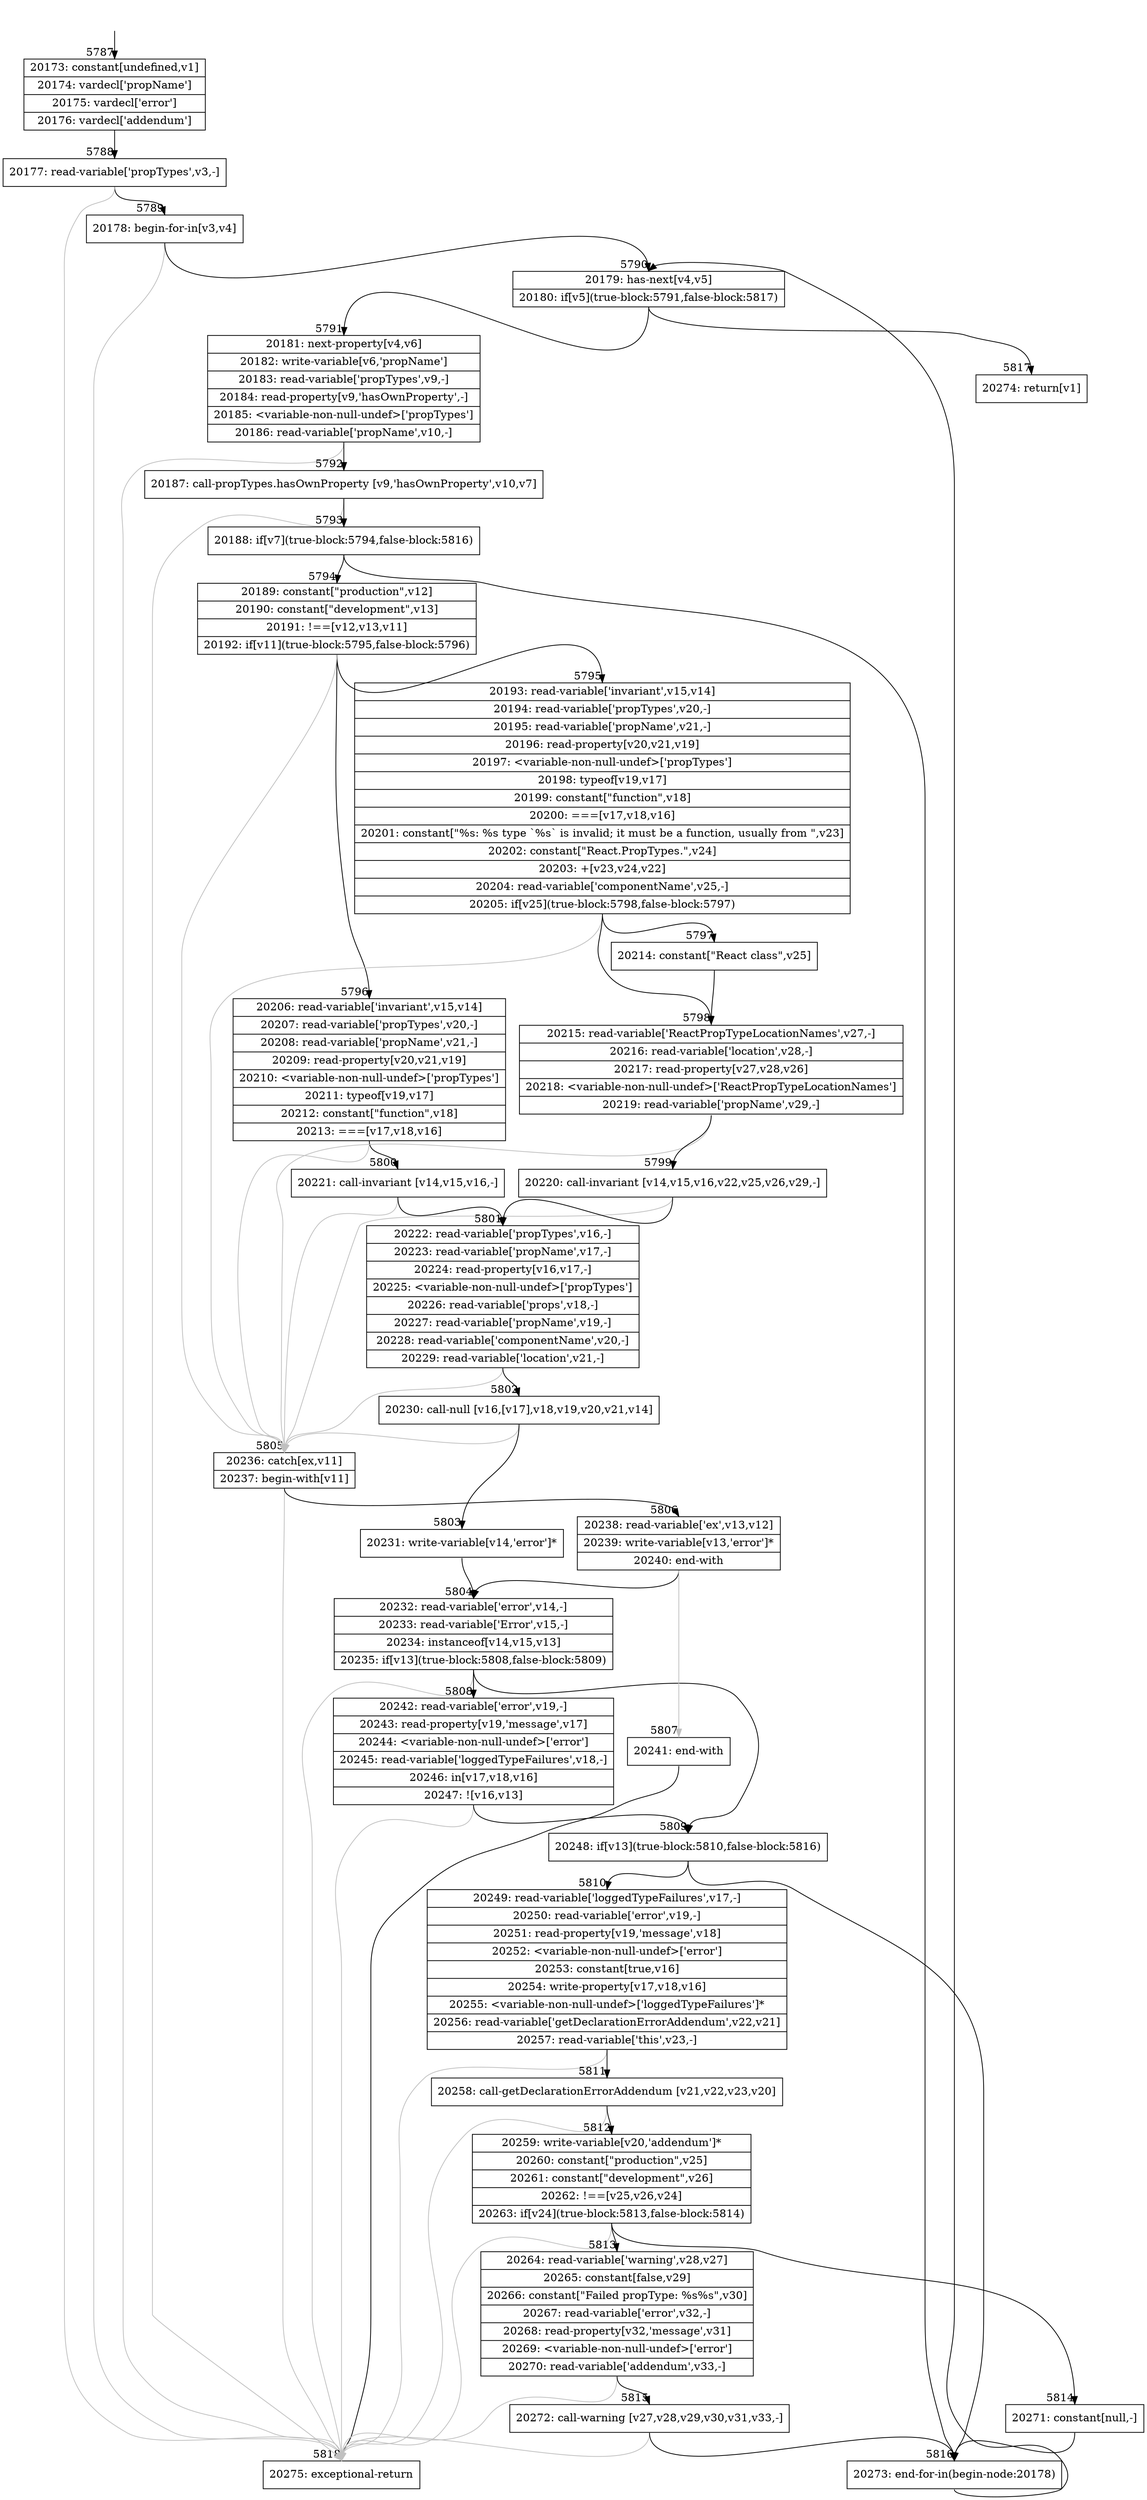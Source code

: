 digraph {
rankdir="TD"
BB_entry389[shape=none,label=""];
BB_entry389 -> BB5787 [tailport=s, headport=n, headlabel="    5787"]
BB5787 [shape=record label="{20173: constant[undefined,v1]|20174: vardecl['propName']|20175: vardecl['error']|20176: vardecl['addendum']}" ] 
BB5787 -> BB5788 [tailport=s, headport=n, headlabel="      5788"]
BB5788 [shape=record label="{20177: read-variable['propTypes',v3,-]}" ] 
BB5788 -> BB5789 [tailport=s, headport=n, headlabel="      5789"]
BB5788 -> BB5818 [tailport=s, headport=n, color=gray, headlabel="      5818"]
BB5789 [shape=record label="{20178: begin-for-in[v3,v4]}" ] 
BB5789 -> BB5790 [tailport=s, headport=n, headlabel="      5790"]
BB5789 -> BB5818 [tailport=s, headport=n, color=gray]
BB5790 [shape=record label="{20179: has-next[v4,v5]|20180: if[v5](true-block:5791,false-block:5817)}" ] 
BB5790 -> BB5791 [tailport=s, headport=n, headlabel="      5791"]
BB5790 -> BB5817 [tailport=s, headport=n, headlabel="      5817"]
BB5791 [shape=record label="{20181: next-property[v4,v6]|20182: write-variable[v6,'propName']|20183: read-variable['propTypes',v9,-]|20184: read-property[v9,'hasOwnProperty',-]|20185: \<variable-non-null-undef\>['propTypes']|20186: read-variable['propName',v10,-]}" ] 
BB5791 -> BB5792 [tailport=s, headport=n, headlabel="      5792"]
BB5791 -> BB5818 [tailport=s, headport=n, color=gray]
BB5792 [shape=record label="{20187: call-propTypes.hasOwnProperty [v9,'hasOwnProperty',v10,v7]}" ] 
BB5792 -> BB5793 [tailport=s, headport=n, headlabel="      5793"]
BB5792 -> BB5818 [tailport=s, headport=n, color=gray]
BB5793 [shape=record label="{20188: if[v7](true-block:5794,false-block:5816)}" ] 
BB5793 -> BB5794 [tailport=s, headport=n, headlabel="      5794"]
BB5793 -> BB5816 [tailport=s, headport=n, headlabel="      5816"]
BB5794 [shape=record label="{20189: constant[\"production\",v12]|20190: constant[\"development\",v13]|20191: !==[v12,v13,v11]|20192: if[v11](true-block:5795,false-block:5796)}" ] 
BB5794 -> BB5795 [tailport=s, headport=n, headlabel="      5795"]
BB5794 -> BB5796 [tailport=s, headport=n, headlabel="      5796"]
BB5794 -> BB5805 [tailport=s, headport=n, color=gray, headlabel="      5805"]
BB5795 [shape=record label="{20193: read-variable['invariant',v15,v14]|20194: read-variable['propTypes',v20,-]|20195: read-variable['propName',v21,-]|20196: read-property[v20,v21,v19]|20197: \<variable-non-null-undef\>['propTypes']|20198: typeof[v19,v17]|20199: constant[\"function\",v18]|20200: ===[v17,v18,v16]|20201: constant[\"%s: %s type `%s` is invalid; it must be a function, usually from \",v23]|20202: constant[\"React.PropTypes.\",v24]|20203: +[v23,v24,v22]|20204: read-variable['componentName',v25,-]|20205: if[v25](true-block:5798,false-block:5797)}" ] 
BB5795 -> BB5798 [tailport=s, headport=n, headlabel="      5798"]
BB5795 -> BB5797 [tailport=s, headport=n, headlabel="      5797"]
BB5795 -> BB5805 [tailport=s, headport=n, color=gray]
BB5796 [shape=record label="{20206: read-variable['invariant',v15,v14]|20207: read-variable['propTypes',v20,-]|20208: read-variable['propName',v21,-]|20209: read-property[v20,v21,v19]|20210: \<variable-non-null-undef\>['propTypes']|20211: typeof[v19,v17]|20212: constant[\"function\",v18]|20213: ===[v17,v18,v16]}" ] 
BB5796 -> BB5800 [tailport=s, headport=n, headlabel="      5800"]
BB5796 -> BB5805 [tailport=s, headport=n, color=gray]
BB5797 [shape=record label="{20214: constant[\"React class\",v25]}" ] 
BB5797 -> BB5798 [tailport=s, headport=n]
BB5798 [shape=record label="{20215: read-variable['ReactPropTypeLocationNames',v27,-]|20216: read-variable['location',v28,-]|20217: read-property[v27,v28,v26]|20218: \<variable-non-null-undef\>['ReactPropTypeLocationNames']|20219: read-variable['propName',v29,-]}" ] 
BB5798 -> BB5799 [tailport=s, headport=n, headlabel="      5799"]
BB5798 -> BB5805 [tailport=s, headport=n, color=gray]
BB5799 [shape=record label="{20220: call-invariant [v14,v15,v16,v22,v25,v26,v29,-]}" ] 
BB5799 -> BB5801 [tailport=s, headport=n, headlabel="      5801"]
BB5799 -> BB5805 [tailport=s, headport=n, color=gray]
BB5800 [shape=record label="{20221: call-invariant [v14,v15,v16,-]}" ] 
BB5800 -> BB5801 [tailport=s, headport=n]
BB5800 -> BB5805 [tailport=s, headport=n, color=gray]
BB5801 [shape=record label="{20222: read-variable['propTypes',v16,-]|20223: read-variable['propName',v17,-]|20224: read-property[v16,v17,-]|20225: \<variable-non-null-undef\>['propTypes']|20226: read-variable['props',v18,-]|20227: read-variable['propName',v19,-]|20228: read-variable['componentName',v20,-]|20229: read-variable['location',v21,-]}" ] 
BB5801 -> BB5802 [tailport=s, headport=n, headlabel="      5802"]
BB5801 -> BB5805 [tailport=s, headport=n, color=gray]
BB5802 [shape=record label="{20230: call-null [v16,[v17],v18,v19,v20,v21,v14]}" ] 
BB5802 -> BB5803 [tailport=s, headport=n, headlabel="      5803"]
BB5802 -> BB5805 [tailport=s, headport=n, color=gray]
BB5803 [shape=record label="{20231: write-variable[v14,'error']*}" ] 
BB5803 -> BB5804 [tailport=s, headport=n, headlabel="      5804"]
BB5804 [shape=record label="{20232: read-variable['error',v14,-]|20233: read-variable['Error',v15,-]|20234: instanceof[v14,v15,v13]|20235: if[v13](true-block:5808,false-block:5809)}" ] 
BB5804 -> BB5809 [tailport=s, headport=n, headlabel="      5809"]
BB5804 -> BB5808 [tailport=s, headport=n, headlabel="      5808"]
BB5804 -> BB5818 [tailport=s, headport=n, color=gray]
BB5805 [shape=record label="{20236: catch[ex,v11]|20237: begin-with[v11]}" ] 
BB5805 -> BB5806 [tailport=s, headport=n, headlabel="      5806"]
BB5805 -> BB5818 [tailport=s, headport=n, color=gray]
BB5806 [shape=record label="{20238: read-variable['ex',v13,v12]|20239: write-variable[v13,'error']*|20240: end-with}" ] 
BB5806 -> BB5804 [tailport=s, headport=n]
BB5806 -> BB5807 [tailport=s, headport=n, color=gray, headlabel="      5807"]
BB5807 [shape=record label="{20241: end-with}" ] 
BB5807 -> BB5818 [tailport=s, headport=n]
BB5808 [shape=record label="{20242: read-variable['error',v19,-]|20243: read-property[v19,'message',v17]|20244: \<variable-non-null-undef\>['error']|20245: read-variable['loggedTypeFailures',v18,-]|20246: in[v17,v18,v16]|20247: ![v16,v13]}" ] 
BB5808 -> BB5809 [tailport=s, headport=n]
BB5808 -> BB5818 [tailport=s, headport=n, color=gray]
BB5809 [shape=record label="{20248: if[v13](true-block:5810,false-block:5816)}" ] 
BB5809 -> BB5810 [tailport=s, headport=n, headlabel="      5810"]
BB5809 -> BB5816 [tailport=s, headport=n]
BB5810 [shape=record label="{20249: read-variable['loggedTypeFailures',v17,-]|20250: read-variable['error',v19,-]|20251: read-property[v19,'message',v18]|20252: \<variable-non-null-undef\>['error']|20253: constant[true,v16]|20254: write-property[v17,v18,v16]|20255: \<variable-non-null-undef\>['loggedTypeFailures']*|20256: read-variable['getDeclarationErrorAddendum',v22,v21]|20257: read-variable['this',v23,-]}" ] 
BB5810 -> BB5811 [tailport=s, headport=n, headlabel="      5811"]
BB5810 -> BB5818 [tailport=s, headport=n, color=gray]
BB5811 [shape=record label="{20258: call-getDeclarationErrorAddendum [v21,v22,v23,v20]}" ] 
BB5811 -> BB5812 [tailport=s, headport=n, headlabel="      5812"]
BB5811 -> BB5818 [tailport=s, headport=n, color=gray]
BB5812 [shape=record label="{20259: write-variable[v20,'addendum']*|20260: constant[\"production\",v25]|20261: constant[\"development\",v26]|20262: !==[v25,v26,v24]|20263: if[v24](true-block:5813,false-block:5814)}" ] 
BB5812 -> BB5813 [tailport=s, headport=n, headlabel="      5813"]
BB5812 -> BB5814 [tailport=s, headport=n, headlabel="      5814"]
BB5812 -> BB5818 [tailport=s, headport=n, color=gray]
BB5813 [shape=record label="{20264: read-variable['warning',v28,v27]|20265: constant[false,v29]|20266: constant[\"Failed propType: %s%s\",v30]|20267: read-variable['error',v32,-]|20268: read-property[v32,'message',v31]|20269: \<variable-non-null-undef\>['error']|20270: read-variable['addendum',v33,-]}" ] 
BB5813 -> BB5815 [tailport=s, headport=n, headlabel="      5815"]
BB5813 -> BB5818 [tailport=s, headport=n, color=gray]
BB5814 [shape=record label="{20271: constant[null,-]}" ] 
BB5814 -> BB5816 [tailport=s, headport=n]
BB5815 [shape=record label="{20272: call-warning [v27,v28,v29,v30,v31,v33,-]}" ] 
BB5815 -> BB5816 [tailport=s, headport=n]
BB5815 -> BB5818 [tailport=s, headport=n, color=gray]
BB5816 [shape=record label="{20273: end-for-in(begin-node:20178)}" ] 
BB5816 -> BB5790 [tailport=s, headport=n]
BB5817 [shape=record label="{20274: return[v1]}" ] 
BB5818 [shape=record label="{20275: exceptional-return}" ] 
//#$~ 10361
}
